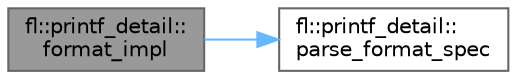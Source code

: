 digraph "fl::printf_detail::format_impl"
{
 // INTERACTIVE_SVG=YES
 // LATEX_PDF_SIZE
  bgcolor="transparent";
  edge [fontname=Helvetica,fontsize=10,labelfontname=Helvetica,labelfontsize=10];
  node [fontname=Helvetica,fontsize=10,shape=box,height=0.2,width=0.4];
  rankdir="LR";
  Node1 [id="Node000001",label="fl::printf_detail::\lformat_impl",height=0.2,width=0.4,color="gray40", fillcolor="grey60", style="filled", fontcolor="black",tooltip=" "];
  Node1 -> Node2 [id="edge1_Node000001_Node000002",color="steelblue1",style="solid",tooltip=" "];
  Node2 [id="Node000002",label="fl::printf_detail::\lparse_format_spec",height=0.2,width=0.4,color="grey40", fillcolor="white", style="filled",URL="$d2/de0/namespacefl_1_1printf__detail_ac9026cabf78c126af3df04b25bccad80.html#ac9026cabf78c126af3df04b25bccad80",tooltip=" "];
}
